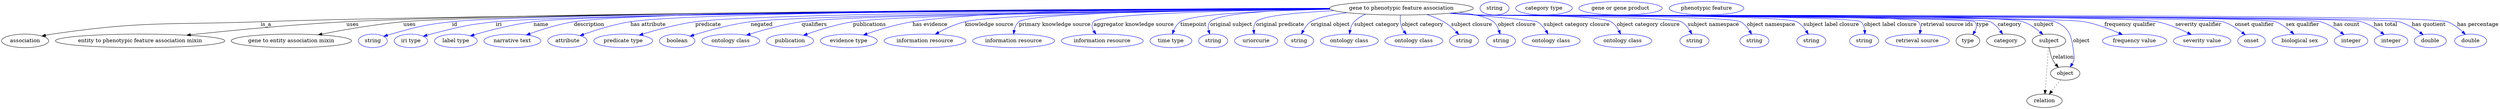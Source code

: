 digraph {
	graph [bb="0,0,6616.4,283"];
	node [label="\N"];
	"gene to phenotypic feature association"	[height=0.5,
		label="gene to phenotypic feature association",
		pos="3709.4,265",
		width=5.2898];
	association	[height=0.5,
		pos="62.394,178",
		width=1.7332];
	"gene to phenotypic feature association" -> association	[label=is_a,
		lp="701.39,221.5",
		pos="e,106.72,190.73 3520,263 2947.9,259.79 1242.7,248.77 687.39,229 441.34,220.24 378,231.76 134.39,196 128.61,195.15 122.62,194.07 \
116.66,192.86"];
	"entity to phenotypic feature association mixin"	[height=0.5,
		pos="367.39,178",
		width=6.2286];
	"gene to phenotypic feature association" -> "entity to phenotypic feature association mixin"	[label=uses,
		lp="930.89,221.5",
		pos="e,490.75,193.07 3519.4,263.57 2976.2,262.03 1423,255.39 914.39,229 772.98,221.66 611.59,206.02 500.96,194.17"];
	"gene to entity association mixin"	[height=0.5,
		pos="768.39,178",
		width=4.4232];
	"gene to phenotypic feature association" -> "gene to entity association mixin"	[label=uses,
		lp="1081.9,221.5",
		pos="e,839.41,194.11 3519.9,263.18 2955.1,260.48 1307.2,250.83 1065.4,229 991.8,222.36 908.95,207.81 849.49,196.11"];
	id	[color=blue,
		height=0.5,
		label=string,
		pos="984.39,178",
		width=1.0652];
	"gene to phenotypic feature association" -> id	[color=blue,
		label=id,
		lp="1201.4,221.5",
		pos="e,1013.4,190 3519.5,263.41 2973.3,261.41 1422.7,253.62 1194.4,229 1121.3,221.12 1103.2,215.65 1032.4,196 1029.3,195.14 1026.1,194.17 \
1022.9,193.16",
		style=solid];
	iri	[color=blue,
		height=0.5,
		label="iri type",
		pos="1085.4,178",
		width=1.2277];
	"gene to phenotypic feature association" -> iri	[color=blue,
		label=iri,
		lp="1318.4,221.5",
		pos="e,1118.3,190.23 3519.8,263.14 2991.5,260.49 1527.1,251.2 1310.4,229 1233,221.07 1213.8,215.26 1138.4,196 1135,195.14 1131.5,194.18 \
1128,193.17",
		style=solid];
	name	[color=blue,
		height=0.5,
		label="label type",
		pos="1204.4,178",
		width=1.5707];
	"gene to phenotypic feature association" -> name	[color=blue,
		label=name,
		lp="1429.4,221.5",
		pos="e,1243.2,191.3 3519.3,263.48 3005.9,261.75 1615.5,254.72 1409.4,229 1355,222.21 1294.1,206.27 1253,194.2",
		style=solid];
	description	[color=blue,
		height=0.5,
		label="narrative text",
		pos="1354.4,178",
		width=2.0943];
	"gene to phenotypic feature association" -> description	[color=blue,
		label=description,
		lp="1556.9,221.5",
		pos="e,1391.6,193.81 3519.2,264.04 3022.3,263.72 1710.8,259.91 1516.4,229 1476.6,222.68 1433.1,208.83 1401.2,197.3",
		style=solid];
	"has attribute"	[color=blue,
		height=0.5,
		label=attribute,
		pos="1499.4,178",
		width=1.4443];
	"gene to phenotypic feature association" -> "has attribute"	[color=blue,
		label="has attribute",
		lp="1712.4,221.5",
		pos="e,1532.5,191.92 3519.3,263.73 3047,262.62 1845.1,257.04 1665.4,229 1622.5,222.31 1575.3,207.31 1542.3,195.48",
		style=solid];
	predicate	[color=blue,
		height=0.5,
		label="predicate type",
		pos="1647.4,178",
		width=2.1665];
	"gene to phenotypic feature association" -> predicate	[color=blue,
		label=predicate,
		lp="1871.4,221.5",
		pos="e,1689.4,193.16 3520.1,263.02 3077.5,260.37 2000.4,251.65 1837.4,229 1789.8,222.39 1737,207.91 1699.2,196.22",
		style=solid];
	negated	[color=blue,
		height=0.5,
		label=boolean,
		pos="1790.4,178",
		width=1.2999];
	"gene to phenotypic feature association" -> negated	[color=blue,
		label=negated,
		lp="2013.4,221.5",
		pos="e,1824.2,190.49 3520.8,262.44 3104.7,258.67 2133.2,247.95 1984.4,229 1931.8,222.3 1873.1,205.86 1834.2,193.65",
		style=solid];
	qualifiers	[color=blue,
		height=0.5,
		label="ontology class",
		pos="1931.4,178",
		width=2.1304];
	"gene to phenotypic feature association" -> qualifiers	[color=blue,
		label=qualifiers,
		lp="2152.9,221.5",
		pos="e,1973,193.12 3520.9,262.37 3129.6,258.61 2254.5,248.18 2119.4,229 2072.3,222.31 2020.1,207.84 1982.7,196.18",
		style=solid];
	publications	[color=blue,
		height=0.5,
		label=publication,
		pos="2088.4,178",
		width=1.7332];
	"gene to phenotypic feature association" -> publications	[color=blue,
		label=publications,
		lp="2299.4,221.5",
		pos="e,2124.2,192.77 3521.1,262.27 3156,258.49 2376.9,248.29 2255.4,229 2213.2,222.3 2166.8,207.8 2133.7,196.13",
		style=solid];
	"has evidence"	[color=blue,
		height=0.5,
		label="evidence type",
		pos="2244.4,178",
		width=2.0943];
	"gene to phenotypic feature association" -> "has evidence"	[color=blue,
		label="has evidence",
		lp="2459.9,221.5",
		pos="e,2283,193.56 3518.7,264.94 3211.4,265.42 2620.3,261.82 2413.4,229 2371.7,222.39 2325.9,208.39 2292.5,196.89",
		style=solid];
	"knowledge source"	[color=blue,
		height=0.5,
		label="information resource",
		pos="2446.4,178",
		width=3.015];
	"gene to phenotypic feature association" -> "knowledge source"	[color=blue,
		label="knowledge source",
		lp="2616.9,221.5",
		pos="e,2473.6,195.66 3520.6,262.5 3216.7,259.46 2643.6,250.88 2552.4,229 2528,223.14 2502.5,211.3 2482.6,200.62",
		style=solid];
	"primary knowledge source"	[color=blue,
		height=0.5,
		label="information resource",
		pos="2681.4,178",
		width=3.015];
	"gene to phenotypic feature association" -> "primary knowledge source"	[color=blue,
		label="primary knowledge source",
		lp="2790.4,221.5",
		pos="e,2681.3,196.18 3519.7,263.18 3235.1,261.13 2727.2,253.98 2695.4,229 2688.4,223.47 2684.7,214.73 2682.8,206.08",
		style=solid];
	"aggregator knowledge source"	[color=blue,
		height=0.5,
		label="information resource",
		pos="2916.4,178",
		width=3.015];
	"gene to phenotypic feature association" -> "aggregator knowledge source"	[color=blue,
		label="aggregator knowledge source",
		lp="2999.9,221.5",
		pos="e,2899.7,195.94 3520.7,262.41 3286.4,259.49 2914.8,251.34 2893.4,229 2886.8,222.07 2888.9,212.87 2893.9,204.26",
		style=solid];
	timepoint	[color=blue,
		height=0.5,
		label="time type",
		pos="3098.4,178",
		width=1.5346];
	"gene to phenotypic feature association" -> timepoint	[color=blue,
		label=timepoint,
		lp="3158.4,221.5",
		pos="e,3102.3,196.37 3521.2,262.08 3362.6,258.93 3156.2,250.67 3123.4,229 3115.2,223.58 3109.6,214.62 3105.8,205.76",
		style=solid];
	"original subject"	[color=blue,
		height=0.5,
		label=string,
		pos="3210.4,178",
		width=1.0652];
	"gene to phenotypic feature association" -> "original subject"	[color=blue,
		label="original subject",
		lp="3258.4,221.5",
		pos="e,3201.4,195.9 3519.8,263.18 3385.1,260.56 3224.3,252.46 3202.4,229 3196.5,222.72 3196.3,213.94 3198.3,205.5",
		style=solid];
	"original predicate"	[color=blue,
		height=0.5,
		label=uriorcurie,
		pos="3324.4,178",
		width=1.5887];
	"gene to phenotypic feature association" -> "original predicate"	[color=blue,
		label="original predicate",
		lp="3387.9,221.5",
		pos="e,3319.1,196.39 3531.3,258.57 3437.6,253.83 3339.1,245.06 3324.4,229 3318.9,222.96 3317.4,214.59 3317.8,206.43",
		style=solid];
	"original object"	[color=blue,
		height=0.5,
		label=string,
		pos="3438.4,178",
		width=1.0652];
	"gene to phenotypic feature association" -> "original object"	[color=blue,
		label="original object",
		lp="3520.9,221.5",
		pos="e,3444.6,196.15 3565.8,253.14 3524.7,247.85 3486.4,240.14 3469.4,229 3460.6,223.26 3453.9,214.11 3449,205.2",
		style=solid];
	"subject category"	[color=blue,
		height=0.5,
		label="ontology class",
		pos="3571.4,178",
		width=2.1304];
	"gene to phenotypic feature association" -> "subject category"	[color=blue,
		label="subject category",
		lp="3643.9,221.5",
		pos="e,3571.7,196.4 3614.7,249.24 3603.4,244.26 3592.9,237.68 3584.4,229 3578.5,222.97 3575.2,214.6 3573.3,206.44",
		style=solid];
	"object category"	[color=blue,
		height=0.5,
		label="ontology class",
		pos="3742.4,178",
		width=2.1304];
	"gene to phenotypic feature association" -> "object category"	[color=blue,
		label="object category",
		lp="3765.9,221.5",
		pos="e,3722.6,195.74 3706.8,246.74 3706,236.82 3706.3,224.32 3710.4,214 3711.9,210.32 3713.9,206.79 3716.3,203.48",
		style=solid];
	"subject closure"	[color=blue,
		height=0.5,
		label=string,
		pos="3875.4,178",
		width=1.0652];
	"gene to phenotypic feature association" -> "subject closure"	[color=blue,
		label="subject closure",
		lp="3895.9,221.5",
		pos="e,3861.7,194.97 3777.2,248.12 3792.3,243.16 3807.8,236.86 3821.4,229 3833.6,221.93 3845.3,211.65 3854.7,202.25",
		style=solid];
	"object closure"	[color=blue,
		height=0.5,
		label=string,
		pos="3971.4,178",
		width=1.0652];
	"gene to phenotypic feature association" -> "object closure"	[color=blue,
		label="object closure",
		lp="4014.4,221.5",
		pos="e,3969.6,196.43 3864,254.45 3903.1,249.28 3938.3,241.3 3953.4,229 3960.4,223.3 3964.7,214.67 3967.3,206.17",
		style=solid];
	"subject category closure"	[color=blue,
		height=0.5,
		label="ontology class",
		pos="4104.4,178",
		width=2.1304];
	"gene to phenotypic feature association" -> "subject category closure"	[color=blue,
		label="subject category closure",
		lp="4172.9,221.5",
		pos="e,4096.7,196.39 3843.5,252.2 3943.4,243.21 4063.4,231.9 4068.4,229 4078,223.48 4085.7,214.25 4091.5,205.21",
		style=solid];
	"object category closure"	[color=blue,
		height=0.5,
		label="ontology class",
		pos="4296.4,178",
		width=2.1304];
	"gene to phenotypic feature association" -> "object category closure"	[color=blue,
		label="object category closure",
		lp="4363.9,221.5",
		pos="e,4290.3,196.03 3842.2,252.07 3864.6,250.24 3887.7,248.47 3909.4,247 3948.8,244.33 4230.2,248.83 4264.4,229 4273.7,223.62 4280.7,\
214.37 4285.7,205.28",
		style=solid];
	"subject namespace"	[color=blue,
		height=0.5,
		label=string,
		pos="4486.4,178",
		width=1.0652];
	"gene to phenotypic feature association" -> "subject namespace"	[color=blue,
		label="subject namespace",
		lp="4536.4,221.5",
		pos="e,4479.4,196.14 3840.3,251.9 3863.3,250.05 3887,248.32 3909.4,247 3939.5,245.22 4424.9,243.35 4451.4,229 4461.2,223.7 4468.8,214.33 \
4474.4,205.13",
		style=solid];
	"object namespace"	[color=blue,
		height=0.5,
		label=string,
		pos="4645.4,178",
		width=1.0652];
	"gene to phenotypic feature association" -> "object namespace"	[color=blue,
		label="object namespace",
		lp="4689.4,221.5",
		pos="e,4638,195.7 3839.5,251.82 3862.8,249.96 3886.8,248.25 3909.4,247 3948.2,244.85 4573.9,246.93 4608.4,229 4618.7,223.64 4626.9,213.95 \
4632.9,204.52",
		style=solid];
	"subject label closure"	[color=blue,
		height=0.5,
		label=string,
		pos="4796.4,178",
		width=1.0652];
	"gene to phenotypic feature association" -> "subject label closure"	[color=blue,
		label="subject label closure",
		lp="4849.4,221.5",
		pos="e,4788.4,195.75 3839,251.78 3862.4,249.91 3886.6,248.21 3909.4,247 3956.4,244.5 4715.3,250.12 4757.4,229 4768.1,223.64 4776.7,213.81 \
4783.1,204.28",
		style=solid];
	"object label closure"	[color=blue,
		height=0.5,
		label=string,
		pos="4935.4,178",
		width=1.0652];
	"gene to phenotypic feature association" -> "object label closure"	[color=blue,
		label="object label closure",
		lp="5005.9,221.5",
		pos="e,4937.7,196.01 3838.4,251.75 3862,249.88 3886.4,248.18 3909.4,247 3937.6,245.55 4906,247.54 4927.4,229 4933.9,223.35 4936.6,214.68 \
4937.5,206.15",
		style=solid];
	"retrieval source ids"	[color=blue,
		height=0.5,
		label="retrieval source",
		pos="5076.4,178",
		width=2.347];
	"gene to phenotypic feature association" -> "retrieval source ids"	[color=blue,
		label="retrieval source ids",
		lp="5155.9,221.5",
		pos="e,5083.2,196.1 3838.1,251.73 3861.8,249.85 3886.3,248.16 3909.4,247 3941.9,245.37 5056.6,252.16 5079.4,229 5085.3,223.01 5086.3,\
214.41 5085.3,206.03",
		style=solid];
	type	[height=0.5,
		pos="5210.4,178",
		width=0.86659];
	"gene to phenotypic feature association" -> type	[color=blue,
		label=type,
		lp="5250.4,221.5",
		pos="e,5223.9,194.33 3838.1,251.7 3861.8,249.82 3886.3,248.14 3909.4,247 3927.7,246.1 5216.5,242.05 5229.4,229 5236.3,221.96 5234.2,212.12 \
5229.4,203.04",
		style=solid];
	category	[height=0.5,
		pos="5311.4,178",
		width=1.4263];
	"gene to phenotypic feature association" -> category	[color=blue,
		label=category,
		lp="5321.9,221.5",
		pos="e,5302.8,195.8 3837.9,251.71 3861.6,249.83 3886.2,248.14 3909.4,247 3947.2,245.15 5236.3,245.4 5270.4,229 5281.4,223.71 5290.4,213.89 \
5297.2,204.35",
		style=solid];
	subject	[height=0.5,
		pos="5425.4,178",
		width=1.2277];
	"gene to phenotypic feature association" -> subject	[color=blue,
		label=subject,
		lp="5412.4,221.5",
		pos="e,5409.8,195 3837.9,251.7 3861.6,249.81 3886.2,248.13 3909.4,247 3989.8,243.09 5281.1,254.55 5357.4,229 5374,223.43 5390,212.12 \
5402.3,201.67",
		style=solid];
	object	[height=0.5,
		pos="5468.4,91",
		width=1.0832];
	"gene to phenotypic feature association" -> object	[color=blue,
		label=object,
		lp="5511.4,178",
		pos="e,5481.8,108.09 3837.9,251.68 3861.6,249.8 3886.2,248.12 3909.4,247 3951.9,244.95 5402.8,244.67 5442.4,229 5483.7,212.67 5486.2,\
186.07 5491.4,142 5492.2,135.38 5493.3,133.39 5491.4,127 5490.4,123.55 5488.9,120.13 5487.1,116.85",
		style=solid];
	"frequency qualifier"	[color=blue,
		height=0.5,
		label="frequency value",
		pos="5652.4,178",
		width=2.3651];
	"gene to phenotypic feature association" -> "frequency qualifier"	[color=blue,
		label="frequency qualifier",
		lp="5640.4,221.5",
		pos="e,5620.2,194.72 3837.9,251.67 3861.6,249.79 3886.2,248.11 3909.4,247 3998.7,242.71 5431.5,245.49 5519.4,229 5551.1,223.05 5585.1,\
210.13 5610.8,198.91",
		style=solid];
	"severity qualifier"	[color=blue,
		height=0.5,
		label="severity value",
		pos="5831.4,178",
		width=2.1123];
	"gene to phenotypic feature association" -> "severity qualifier"	[color=blue,
		label="severity qualifier",
		lp="5821.4,221.5",
		pos="e,5802.6,194.85 3837.6,251.67 3861.4,249.78 3886.2,248.1 3909.4,247 4009.5,242.25 5614.3,249.28 5712.4,229 5740.7,223.14 5770.8,\
210.46 5793.6,199.33",
		style=solid];
	"onset qualifier"	[color=blue,
		height=0.5,
		label=onset,
		pos="5961.4,178",
		width=1.011];
	"gene to phenotypic feature association" -> "onset qualifier"	[color=blue,
		label="onset qualifier",
		lp="5969.9,221.5",
		pos="e,5944.7,194.31 3837.6,251.65 3861.4,249.77 3886.2,248.09 3909.4,247 3964.3,244.42 5833.9,245.15 5886.4,229 5904.8,223.32 5922.9,\
211.5 5936.7,200.78",
		style=solid];
	"sex qualifier"	[color=blue,
		height=0.5,
		label="biological sex",
		pos="6089.4,178",
		width=2.0401];
	"gene to phenotypic feature association" -> "sex qualifier"	[color=blue,
		label="sex qualifier",
		lp="6097.4,221.5",
		pos="e,6074.1,195.74 3837.3,251.66 3861.3,249.77 3886.1,248.09 3909.4,247 3968.1,244.26 5969.9,248.37 6025.4,229 6040.9,223.6 6055.5,\
212.8 6066.8,202.62",
		style=solid];
	"has count"	[color=blue,
		height=0.5,
		label=integer,
		pos="6225.4,178",
		width=1.2277];
	"gene to phenotypic feature association" -> "has count"	[color=blue,
		label="has count",
		lp="6213.4,221.5",
		pos="e,6207.1,194.57 3837.3,251.66 3861.3,249.76 3886.1,248.08 3909.4,247 3971.4,244.12 6085.8,246.36 6145.4,229 6164.8,223.34 6184.2,\
211.47 6199,200.72",
		style=solid];
	"has total"	[color=blue,
		height=0.5,
		label=integer,
		pos="6331.4,178",
		width=1.2277];
	"gene to phenotypic feature association" -> "has total"	[color=blue,
		label="has total",
		lp="6316.9,221.5",
		pos="e,6313.4,194.57 3837.3,251.65 3861.3,249.76 3886.1,248.08 3909.4,247 3974.4,243.99 6190,247.36 6252.4,229 6271.7,223.34 6290.8,211.47 \
6305.3,200.72",
		style=solid];
	"has quotient"	[color=blue,
		height=0.5,
		label=double,
		pos="6435.4,178",
		width=1.1735];
	"gene to phenotypic feature association" -> "has quotient"	[color=blue,
		label="has quotient",
		lp="6431.4,221.5",
		pos="e,6416.7,194.34 3837.3,251.64 3861.3,249.75 3886.1,248.08 3909.4,247 3977.2,243.87 6287.1,247.41 6352.4,229 6372.6,223.31 6392.8,\
211.33 6408.2,200.51",
		style=solid];
	"has percentage"	[color=blue,
		height=0.5,
		label=double,
		pos="6542.4,178",
		width=1.1735];
	"gene to phenotypic feature association" -> "has percentage"	[color=blue,
		label="has percentage",
		lp="6561.4,221.5",
		pos="e,6528.4,195 3837.3,251.64 3861.3,249.75 3886.1,248.07 3909.4,247 3980.7,243.72 6413.1,253.01 6480.4,229 6495.7,223.54 6510,212.56 \
6521,202.28",
		style=solid];
	association_type	[color=blue,
		height=0.5,
		label=string,
		pos="3956.4,265",
		width=1.0652];
	association_category	[color=blue,
		height=0.5,
		label="category type",
		pos="4087.4,265",
		width=2.0762];
	subject -> object	[label=relation,
		lp="5463.4,134.5",
		pos="e,5450.5,107.23 5426.5,159.55 5427.7,149.57 5430.2,137.07 5435.4,127 5437.6,122.68 5440.5,118.52 5443.7,114.66"];
	relation	[height=0.5,
		pos="5413.4,18",
		width=1.2999];
	subject -> relation	[pos="e,5414.7,36.188 5424.1,159.79 5422,132.48 5418,78.994 5415.5,46.38",
		style=dotted];
	"gene to phenotypic feature association_subject"	[color=blue,
		height=0.5,
		label="gene or gene product",
		pos="4290.4,265",
		width=3.0692];
	object -> relation	[pos="e,5426.2,35.54 5455.9,73.889 5449,64.939 5440.2,53.617 5432.4,43.584",
		style=dotted];
	"gene to phenotypic feature association_object"	[color=blue,
		height=0.5,
		label="phenotypic feature",
		pos="4517.4,265",
		width=2.7442];
}
